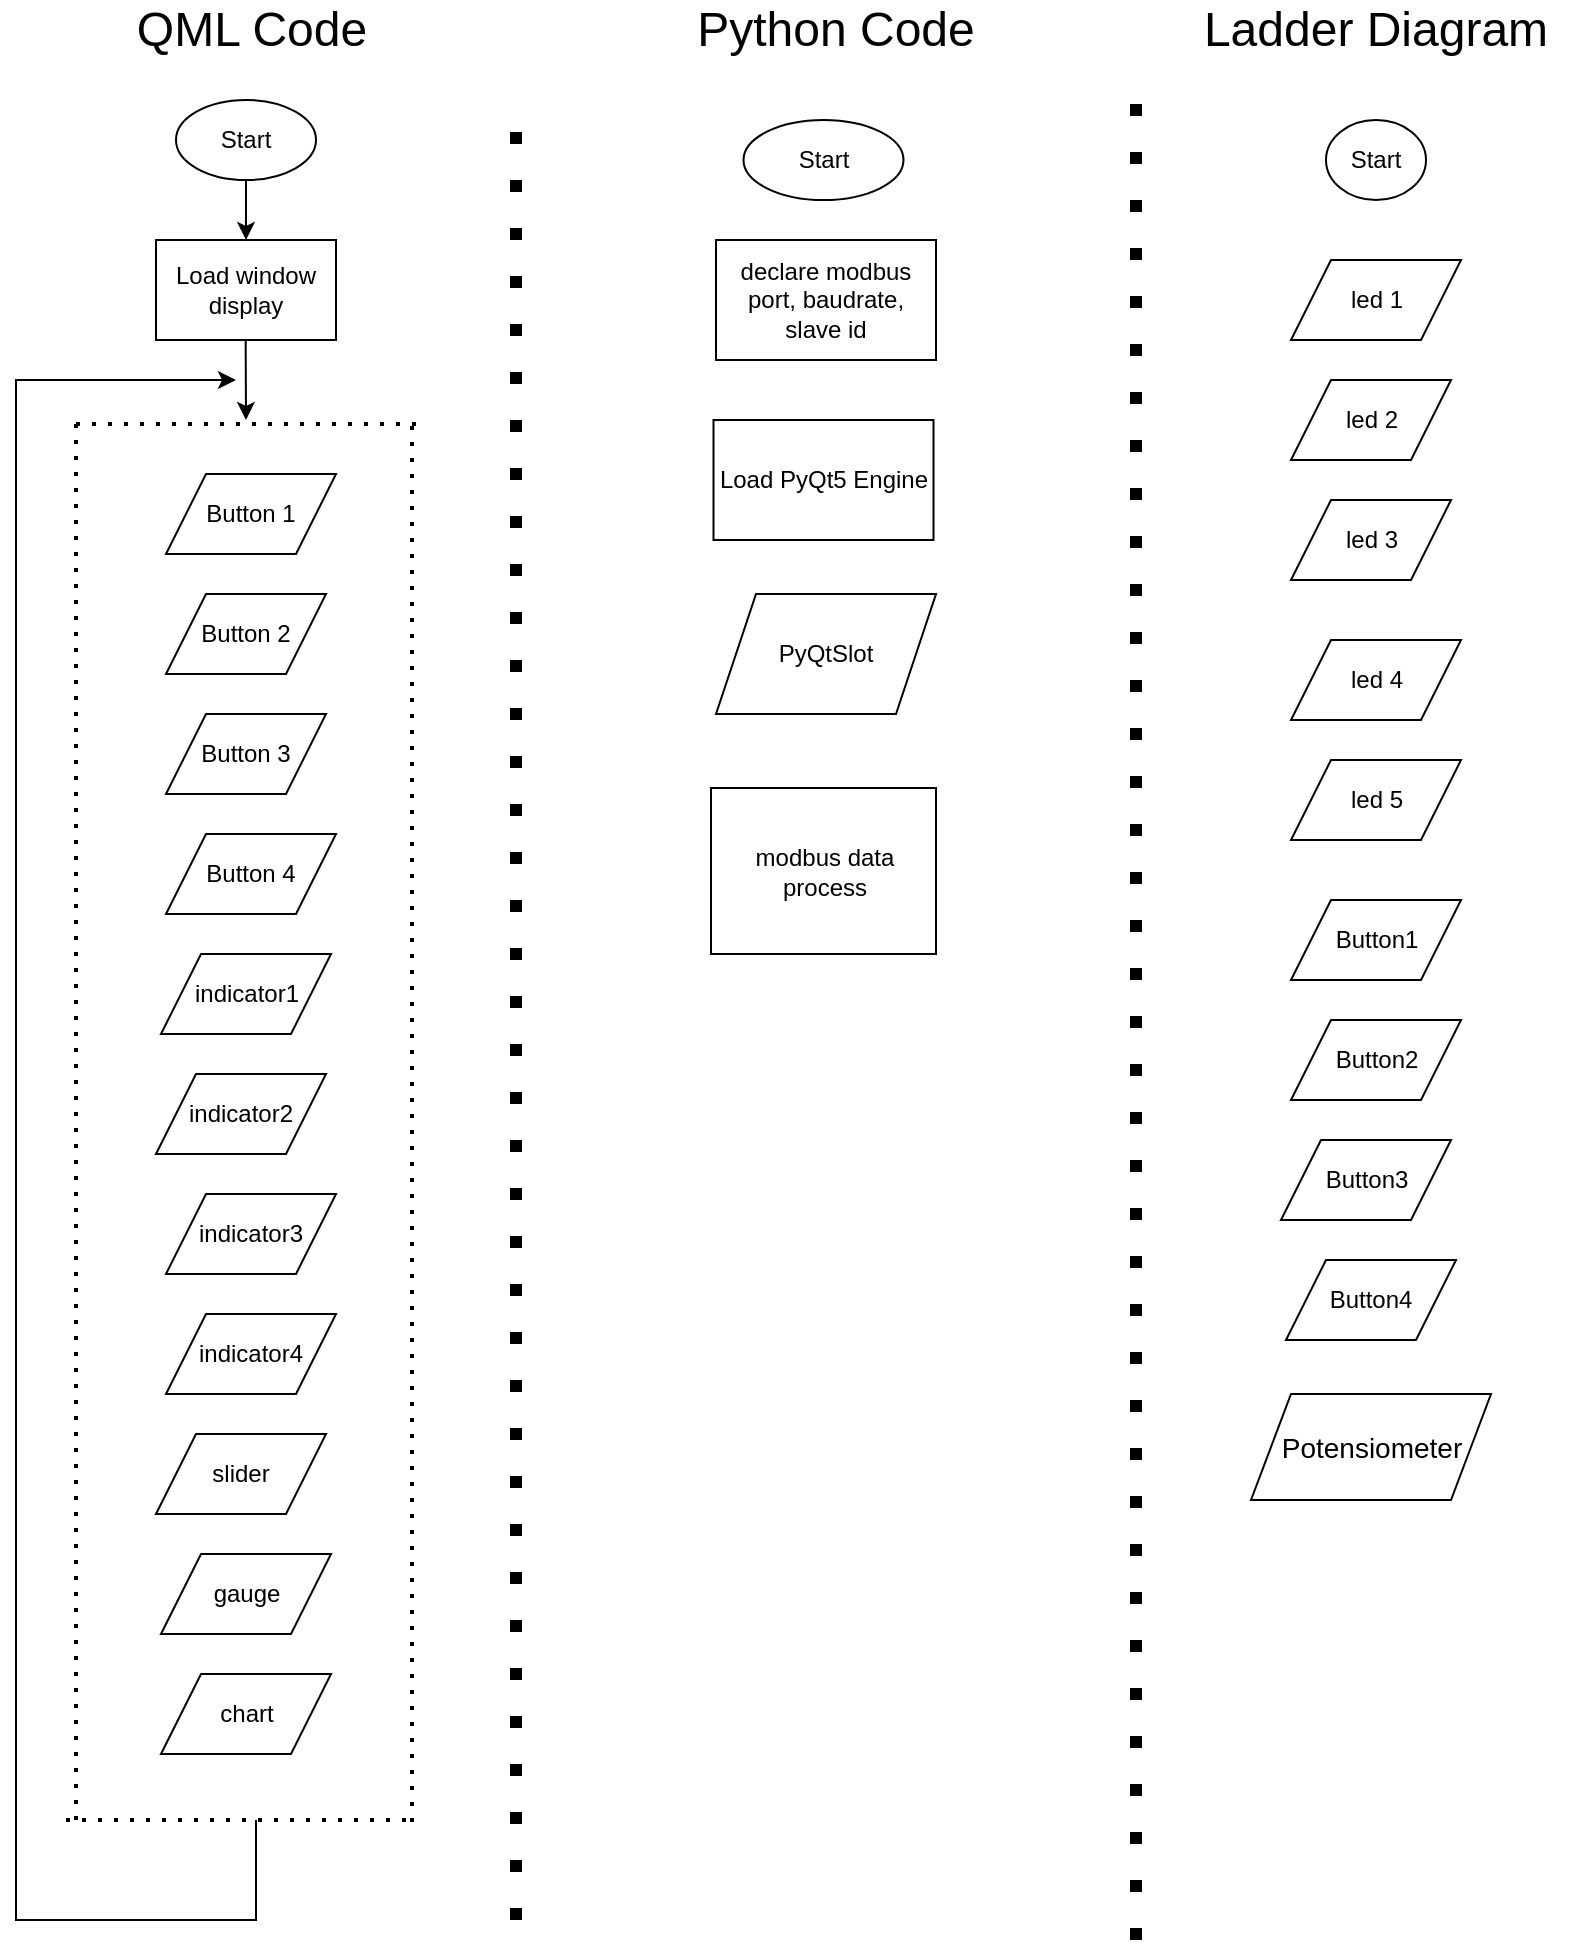 <mxfile version="21.1.7" type="github">
  <diagram name="Page-1" id="lVUlWz7LJa00bjVZGHgd">
    <mxGraphModel dx="1257" dy="691" grid="1" gridSize="10" guides="1" tooltips="1" connect="1" arrows="1" fold="1" page="1" pageScale="1" pageWidth="850" pageHeight="1100" math="0" shadow="0">
      <root>
        <mxCell id="0" />
        <mxCell id="1" parent="0" />
        <mxCell id="QY4sg_2AmRACwEPoSQQL-1" value="" style="endArrow=none;dashed=1;html=1;dashPattern=1 3;strokeWidth=6;rounded=0;" edge="1" parent="1">
          <mxGeometry width="50" height="50" relative="1" as="geometry">
            <mxPoint x="280" y="990" as="sourcePoint" />
            <mxPoint x="280" y="80" as="targetPoint" />
          </mxGeometry>
        </mxCell>
        <mxCell id="QY4sg_2AmRACwEPoSQQL-2" value="" style="endArrow=none;dashed=1;html=1;dashPattern=1 3;strokeWidth=6;rounded=0;" edge="1" parent="1">
          <mxGeometry width="50" height="50" relative="1" as="geometry">
            <mxPoint x="590" y="1000" as="sourcePoint" />
            <mxPoint x="590" y="80" as="targetPoint" />
          </mxGeometry>
        </mxCell>
        <mxCell id="QY4sg_2AmRACwEPoSQQL-3" value="&lt;font style=&quot;font-size: 24px;&quot;&gt;QML Code&lt;/font&gt;" style="text;html=1;strokeColor=none;fillColor=none;align=center;verticalAlign=middle;whiteSpace=wrap;rounded=0;" vertex="1" parent="1">
          <mxGeometry x="82.5" y="30" width="130" height="30" as="geometry" />
        </mxCell>
        <mxCell id="QY4sg_2AmRACwEPoSQQL-4" value="&lt;font style=&quot;font-size: 24px;&quot;&gt;Python Code&lt;/font&gt;" style="text;html=1;strokeColor=none;fillColor=none;align=center;verticalAlign=middle;whiteSpace=wrap;rounded=0;" vertex="1" parent="1">
          <mxGeometry x="360" y="30" width="160" height="30" as="geometry" />
        </mxCell>
        <mxCell id="QY4sg_2AmRACwEPoSQQL-5" value="&lt;font style=&quot;font-size: 24px;&quot;&gt;Ladder Diagram&lt;/font&gt;" style="text;html=1;strokeColor=none;fillColor=none;align=center;verticalAlign=middle;whiteSpace=wrap;rounded=0;" vertex="1" parent="1">
          <mxGeometry x="610" y="30" width="200" height="30" as="geometry" />
        </mxCell>
        <mxCell id="QY4sg_2AmRACwEPoSQQL-6" value="Start" style="ellipse;whiteSpace=wrap;html=1;" vertex="1" parent="1">
          <mxGeometry x="110" y="80" width="70" height="40" as="geometry" />
        </mxCell>
        <mxCell id="QY4sg_2AmRACwEPoSQQL-7" value="Start" style="ellipse;whiteSpace=wrap;html=1;" vertex="1" parent="1">
          <mxGeometry x="393.75" y="90" width="80" height="40" as="geometry" />
        </mxCell>
        <mxCell id="QY4sg_2AmRACwEPoSQQL-8" value="Start" style="ellipse;whiteSpace=wrap;html=1;" vertex="1" parent="1">
          <mxGeometry x="685" y="90" width="50" height="40" as="geometry" />
        </mxCell>
        <mxCell id="QY4sg_2AmRACwEPoSQQL-9" value="Load PyQt5 Engine" style="rounded=0;whiteSpace=wrap;html=1;" vertex="1" parent="1">
          <mxGeometry x="378.75" y="240" width="110" height="60" as="geometry" />
        </mxCell>
        <mxCell id="QY4sg_2AmRACwEPoSQQL-10" value="Load window display" style="rounded=0;whiteSpace=wrap;html=1;" vertex="1" parent="1">
          <mxGeometry x="100" y="150" width="90" height="50" as="geometry" />
        </mxCell>
        <mxCell id="QY4sg_2AmRACwEPoSQQL-11" value="modbus data process" style="rounded=0;whiteSpace=wrap;html=1;" vertex="1" parent="1">
          <mxGeometry x="377.5" y="424" width="112.5" height="83" as="geometry" />
        </mxCell>
        <mxCell id="QY4sg_2AmRACwEPoSQQL-13" value="declare modbus port, baudrate, slave id" style="rounded=0;whiteSpace=wrap;html=1;" vertex="1" parent="1">
          <mxGeometry x="380" y="150" width="110" height="60" as="geometry" />
        </mxCell>
        <mxCell id="QY4sg_2AmRACwEPoSQQL-15" value="PyQtSlot" style="shape=parallelogram;perimeter=parallelogramPerimeter;whiteSpace=wrap;html=1;fixedSize=1;" vertex="1" parent="1">
          <mxGeometry x="380" y="327" width="110" height="60" as="geometry" />
        </mxCell>
        <mxCell id="QY4sg_2AmRACwEPoSQQL-17" value="Button 1" style="shape=parallelogram;perimeter=parallelogramPerimeter;whiteSpace=wrap;html=1;fixedSize=1;" vertex="1" parent="1">
          <mxGeometry x="105" y="267" width="85" height="40" as="geometry" />
        </mxCell>
        <mxCell id="QY4sg_2AmRACwEPoSQQL-18" value="Button 2" style="shape=parallelogram;perimeter=parallelogramPerimeter;whiteSpace=wrap;html=1;fixedSize=1;" vertex="1" parent="1">
          <mxGeometry x="105" y="327" width="80" height="40" as="geometry" />
        </mxCell>
        <mxCell id="QY4sg_2AmRACwEPoSQQL-19" value="Button 3" style="shape=parallelogram;perimeter=parallelogramPerimeter;whiteSpace=wrap;html=1;fixedSize=1;" vertex="1" parent="1">
          <mxGeometry x="105" y="387" width="80" height="40" as="geometry" />
        </mxCell>
        <mxCell id="QY4sg_2AmRACwEPoSQQL-20" value="Button 4" style="shape=parallelogram;perimeter=parallelogramPerimeter;whiteSpace=wrap;html=1;fixedSize=1;" vertex="1" parent="1">
          <mxGeometry x="105" y="447" width="85" height="40" as="geometry" />
        </mxCell>
        <mxCell id="QY4sg_2AmRACwEPoSQQL-21" value="indicator1" style="shape=parallelogram;perimeter=parallelogramPerimeter;whiteSpace=wrap;html=1;fixedSize=1;" vertex="1" parent="1">
          <mxGeometry x="102.5" y="507" width="85" height="40" as="geometry" />
        </mxCell>
        <mxCell id="QY4sg_2AmRACwEPoSQQL-22" value="indicator2" style="shape=parallelogram;perimeter=parallelogramPerimeter;whiteSpace=wrap;html=1;fixedSize=1;" vertex="1" parent="1">
          <mxGeometry x="100" y="567" width="85" height="40" as="geometry" />
        </mxCell>
        <mxCell id="QY4sg_2AmRACwEPoSQQL-23" value="indicator3" style="shape=parallelogram;perimeter=parallelogramPerimeter;whiteSpace=wrap;html=1;fixedSize=1;" vertex="1" parent="1">
          <mxGeometry x="105" y="627" width="85" height="40" as="geometry" />
        </mxCell>
        <mxCell id="QY4sg_2AmRACwEPoSQQL-24" value="indicator4" style="shape=parallelogram;perimeter=parallelogramPerimeter;whiteSpace=wrap;html=1;fixedSize=1;" vertex="1" parent="1">
          <mxGeometry x="105" y="687" width="85" height="40" as="geometry" />
        </mxCell>
        <mxCell id="QY4sg_2AmRACwEPoSQQL-25" value="slider" style="shape=parallelogram;perimeter=parallelogramPerimeter;whiteSpace=wrap;html=1;fixedSize=1;" vertex="1" parent="1">
          <mxGeometry x="100" y="747" width="85" height="40" as="geometry" />
        </mxCell>
        <mxCell id="QY4sg_2AmRACwEPoSQQL-26" value="gauge" style="shape=parallelogram;perimeter=parallelogramPerimeter;whiteSpace=wrap;html=1;fixedSize=1;" vertex="1" parent="1">
          <mxGeometry x="102.5" y="807" width="85" height="40" as="geometry" />
        </mxCell>
        <mxCell id="QY4sg_2AmRACwEPoSQQL-27" value="chart" style="shape=parallelogram;perimeter=parallelogramPerimeter;whiteSpace=wrap;html=1;fixedSize=1;" vertex="1" parent="1">
          <mxGeometry x="102.5" y="867" width="85" height="40" as="geometry" />
        </mxCell>
        <mxCell id="QY4sg_2AmRACwEPoSQQL-28" value="led 1" style="shape=parallelogram;perimeter=parallelogramPerimeter;whiteSpace=wrap;html=1;fixedSize=1;" vertex="1" parent="1">
          <mxGeometry x="667.5" y="160" width="85" height="40" as="geometry" />
        </mxCell>
        <mxCell id="QY4sg_2AmRACwEPoSQQL-29" value="led 2" style="shape=parallelogram;perimeter=parallelogramPerimeter;whiteSpace=wrap;html=1;fixedSize=1;" vertex="1" parent="1">
          <mxGeometry x="667.5" y="220" width="80" height="40" as="geometry" />
        </mxCell>
        <mxCell id="QY4sg_2AmRACwEPoSQQL-30" value="led 3" style="shape=parallelogram;perimeter=parallelogramPerimeter;whiteSpace=wrap;html=1;fixedSize=1;" vertex="1" parent="1">
          <mxGeometry x="667.5" y="280" width="80" height="40" as="geometry" />
        </mxCell>
        <mxCell id="QY4sg_2AmRACwEPoSQQL-31" value="led 4" style="shape=parallelogram;perimeter=parallelogramPerimeter;whiteSpace=wrap;html=1;fixedSize=1;" vertex="1" parent="1">
          <mxGeometry x="667.5" y="350" width="85" height="40" as="geometry" />
        </mxCell>
        <mxCell id="QY4sg_2AmRACwEPoSQQL-32" value="" style="endArrow=none;dashed=1;html=1;dashPattern=1 3;strokeWidth=2;rounded=0;" edge="1" parent="1">
          <mxGeometry width="50" height="50" relative="1" as="geometry">
            <mxPoint x="60" y="242" as="sourcePoint" />
            <mxPoint x="230" y="242" as="targetPoint" />
          </mxGeometry>
        </mxCell>
        <mxCell id="QY4sg_2AmRACwEPoSQQL-33" value="" style="endArrow=none;dashed=1;html=1;dashPattern=1 3;strokeWidth=2;rounded=0;" edge="1" parent="1">
          <mxGeometry width="50" height="50" relative="1" as="geometry">
            <mxPoint x="60" y="940" as="sourcePoint" />
            <mxPoint x="60" y="239.41" as="targetPoint" />
          </mxGeometry>
        </mxCell>
        <mxCell id="QY4sg_2AmRACwEPoSQQL-34" value="" style="endArrow=none;dashed=1;html=1;dashPattern=1 3;strokeWidth=2;rounded=0;" edge="1" parent="1">
          <mxGeometry width="50" height="50" relative="1" as="geometry">
            <mxPoint x="55" y="940" as="sourcePoint" />
            <mxPoint x="230" y="940" as="targetPoint" />
          </mxGeometry>
        </mxCell>
        <mxCell id="QY4sg_2AmRACwEPoSQQL-35" value="" style="endArrow=none;dashed=1;html=1;dashPattern=1 3;strokeWidth=2;rounded=0;" edge="1" parent="1">
          <mxGeometry width="50" height="50" relative="1" as="geometry">
            <mxPoint x="228" y="941" as="sourcePoint" />
            <mxPoint x="228" y="240.41" as="targetPoint" />
          </mxGeometry>
        </mxCell>
        <mxCell id="QY4sg_2AmRACwEPoSQQL-36" value="" style="endArrow=classic;html=1;rounded=0;entryX=0.5;entryY=0;entryDx=0;entryDy=0;exitX=0.5;exitY=1;exitDx=0;exitDy=0;" edge="1" parent="1" source="QY4sg_2AmRACwEPoSQQL-6" target="QY4sg_2AmRACwEPoSQQL-10">
          <mxGeometry width="50" height="50" relative="1" as="geometry">
            <mxPoint x="140" y="130" as="sourcePoint" />
            <mxPoint x="190" y="80" as="targetPoint" />
          </mxGeometry>
        </mxCell>
        <mxCell id="QY4sg_2AmRACwEPoSQQL-37" value="" style="endArrow=classic;html=1;rounded=0;exitX=0.5;exitY=1;exitDx=0;exitDy=0;" edge="1" parent="1">
          <mxGeometry width="50" height="50" relative="1" as="geometry">
            <mxPoint x="144.83" y="200" as="sourcePoint" />
            <mxPoint x="145" y="240" as="targetPoint" />
          </mxGeometry>
        </mxCell>
        <mxCell id="QY4sg_2AmRACwEPoSQQL-38" value="" style="endArrow=classic;html=1;rounded=0;" edge="1" parent="1">
          <mxGeometry width="50" height="50" relative="1" as="geometry">
            <mxPoint x="150" y="940" as="sourcePoint" />
            <mxPoint x="140" y="220" as="targetPoint" />
            <Array as="points">
              <mxPoint x="150" y="990" />
              <mxPoint x="30" y="990" />
              <mxPoint x="30" y="580" />
              <mxPoint x="30" y="220" />
            </Array>
          </mxGeometry>
        </mxCell>
        <mxCell id="QY4sg_2AmRACwEPoSQQL-39" value="led 5" style="shape=parallelogram;perimeter=parallelogramPerimeter;whiteSpace=wrap;html=1;fixedSize=1;" vertex="1" parent="1">
          <mxGeometry x="667.5" y="410" width="85" height="40" as="geometry" />
        </mxCell>
        <mxCell id="QY4sg_2AmRACwEPoSQQL-40" value="Button1" style="shape=parallelogram;perimeter=parallelogramPerimeter;whiteSpace=wrap;html=1;fixedSize=1;" vertex="1" parent="1">
          <mxGeometry x="667.5" y="480" width="85" height="40" as="geometry" />
        </mxCell>
        <mxCell id="QY4sg_2AmRACwEPoSQQL-41" value="Button2" style="shape=parallelogram;perimeter=parallelogramPerimeter;whiteSpace=wrap;html=1;fixedSize=1;" vertex="1" parent="1">
          <mxGeometry x="667.5" y="540" width="85" height="40" as="geometry" />
        </mxCell>
        <mxCell id="QY4sg_2AmRACwEPoSQQL-42" value="Button3" style="shape=parallelogram;perimeter=parallelogramPerimeter;whiteSpace=wrap;html=1;fixedSize=1;" vertex="1" parent="1">
          <mxGeometry x="662.5" y="600" width="85" height="40" as="geometry" />
        </mxCell>
        <mxCell id="QY4sg_2AmRACwEPoSQQL-43" value="Button4" style="shape=parallelogram;perimeter=parallelogramPerimeter;whiteSpace=wrap;html=1;fixedSize=1;" vertex="1" parent="1">
          <mxGeometry x="665" y="660" width="85" height="40" as="geometry" />
        </mxCell>
        <mxCell id="QY4sg_2AmRACwEPoSQQL-44" value="&lt;font style=&quot;font-size: 14px;&quot;&gt;Potensiometer&lt;/font&gt;" style="shape=parallelogram;perimeter=parallelogramPerimeter;whiteSpace=wrap;html=1;fixedSize=1;" vertex="1" parent="1">
          <mxGeometry x="647.5" y="727" width="120" height="53" as="geometry" />
        </mxCell>
      </root>
    </mxGraphModel>
  </diagram>
</mxfile>
